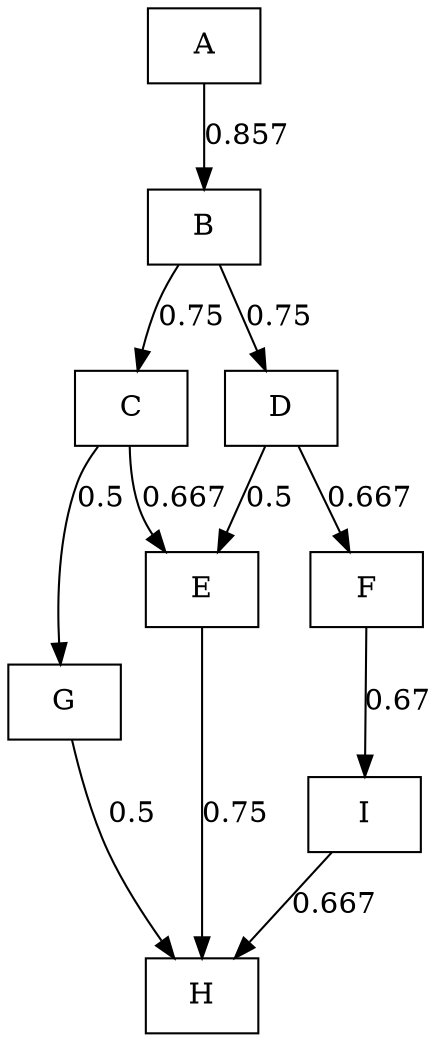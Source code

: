 digraph G {
	splines=spline;

	node [shape=box];
	A [label="A"];
	B [label="B"];
	C [label="C"];
	D [label="D"];
	E [label="E"];
	F [label="F"];
	G [label="G"];
	H [label="H"];
	I [label="I"];

	A -> B [ label="0.857" ];
	B -> C [ label="0.75" ];
	B -> D [ label="0.75" ];
	C -> E [ label="0.667" ];
	C -> G [ label="0.5" ];
	D -> E [ label="0.5" ];
	D -> F [ label="0.667" ];
	E -> H [ label="0.75" ];
	F -> I [ label="0.67" ];
	I -> H [ label="0.667" ];
	G -> H [ label="0.5" ];
}

